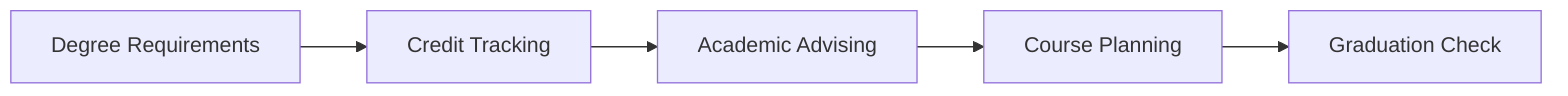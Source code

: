 flowchart LR
    Degree[Degree Requirements] --> Credits[Credit Tracking]
    Credits --> Advisor[Academic Advising]
    Advisor --> Planning[Course Planning]
    Planning --> Graduation[Graduation Check]